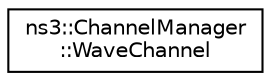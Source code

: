 digraph "Graphical Class Hierarchy"
{
 // LATEX_PDF_SIZE
  edge [fontname="Helvetica",fontsize="10",labelfontname="Helvetica",labelfontsize="10"];
  node [fontname="Helvetica",fontsize="10",shape=record];
  rankdir="LR";
  Node0 [label="ns3::ChannelManager\l::WaveChannel",height=0.2,width=0.4,color="black", fillcolor="white", style="filled",URL="$structns3_1_1_channel_manager_1_1_wave_channel.html",tooltip="WaveChannel structure."];
}
